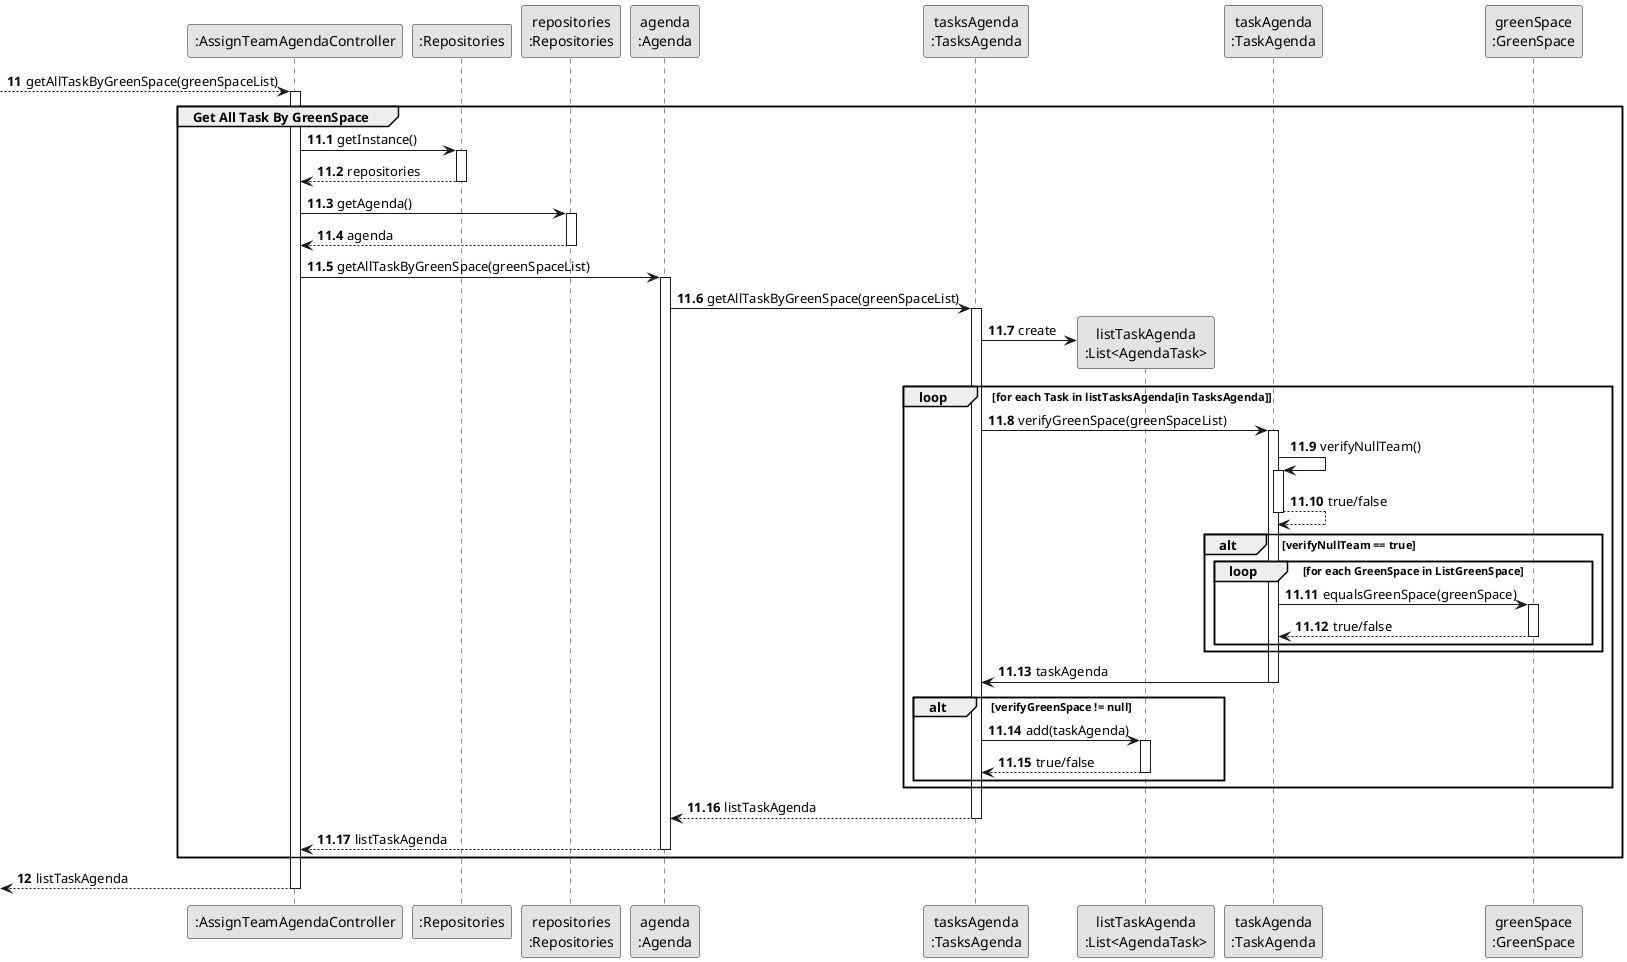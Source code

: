 @startuml
'https://plantuml.com/sequence-diagram
skinparam monochrome true
skinparam packageStyle rectangle
skinparam shadowing false

participant ":AssignTeamAgendaController" as CTRL
participant ":Repositories" as RepositorySingleton
participant "repositories\n:Repositories" as PLAT
participant "agenda\n:Agenda" as AGENDA
participant "tasksAgenda\n:TasksAgenda" as TASKSAGENDA
participant "listTaskAgenda\n:List<AgendaTask>" as LSTASK
participant "taskAgenda\n:TaskAgenda" as TASK
participant "greenSpace\n:GreenSpace" as GREENSPACE

autonumber 11

--> CTRL : getAllTaskByGreenSpace(greenSpaceList)

autonumber 11.1

activate CTRL

group Get All Task By GreenSpace

CTRL -> RepositorySingleton : getInstance()

activate RepositorySingleton

RepositorySingleton --> CTRL : repositories

deactivate RepositorySingleton

CTRL -> PLAT : getAgenda()

activate PLAT

PLAT --> CTRL: agenda

deactivate PLAT

CTRL -> AGENDA : getAllTaskByGreenSpace(greenSpaceList)

activate AGENDA

AGENDA -> TASKSAGENDA : getAllTaskByGreenSpace(greenSpaceList)

activate TASKSAGENDA

TASKSAGENDA -> LSTASK** : create

loop for each Task in listTasksAgenda[in TasksAgenda]

TASKSAGENDA -> TASK : verifyGreenSpace(greenSpaceList)

activate TASK

TASK -> TASK : verifyNullTeam()

activate TASK

TASK --> TASK : true/false

deactivate TASK

alt verifyNullTeam == true

loop for each GreenSpace in ListGreenSpace

TASK -> GREENSPACE : equalsGreenSpace(greenSpace)

activate GREENSPACE

GREENSPACE --> TASK : true/false

deactivate GREENSPACE

end

end
TASK -> TASKSAGENDA : taskAgenda

deactivate TASK

alt verifyGreenSpace != null

TASKSAGENDA -> LSTASK : add(taskAgenda)

activate LSTASK

LSTASK --> TASKSAGENDA : true/false

deactivate LSTASK

end

end

TASKSAGENDA --> AGENDA : listTaskAgenda

deactivate TASKSAGENDA

AGENDA --> CTRL : listTaskAgenda

deactivate AGENDA

end

autonumber 12

<--CTRL : listTaskAgenda

deactivate CTRL
@enduml